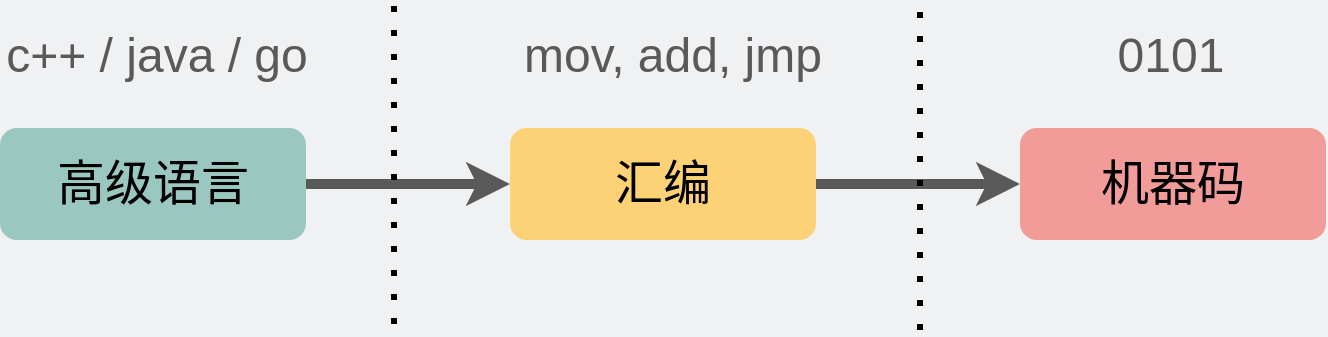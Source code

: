<mxfile version="16.6.4" type="github"><diagram id="3228e29e-7158-1315-38df-8450db1d8a1d" name="Page-1"><mxGraphModel dx="1731" dy="32" grid="0" gridSize="10" guides="1" tooltips="1" connect="1" arrows="1" fold="1" page="1" pageScale="1" pageWidth="900" pageHeight="300" background="#EFF1F3" math="0" shadow="0"><root><mxCell id="0"/><mxCell id="1" parent="0"/><mxCell id="BwsGhU0z2LOlRKF7XBy6-6" style="edgeStyle=orthogonalEdgeStyle;rounded=0;orthogonalLoop=1;jettySize=auto;html=1;exitX=1;exitY=0.5;exitDx=0;exitDy=0;strokeWidth=5;fontSize=24;strokeColor=#595959;" edge="1" parent="1" source="BwsGhU0z2LOlRKF7XBy6-3" target="BwsGhU0z2LOlRKF7XBy6-4"><mxGeometry relative="1" as="geometry"/></mxCell><mxCell id="BwsGhU0z2LOlRKF7XBy6-3" value="高级语言" style="rounded=1;whiteSpace=wrap;html=1;fillColor=#9AC7BF;strokeColor=none;fontSize=24;" vertex="1" parent="1"><mxGeometry x="119" y="1032" width="153" height="56" as="geometry"/></mxCell><mxCell id="BwsGhU0z2LOlRKF7XBy6-7" style="edgeStyle=orthogonalEdgeStyle;rounded=0;orthogonalLoop=1;jettySize=auto;html=1;exitX=1;exitY=0.5;exitDx=0;exitDy=0;entryX=0;entryY=0.5;entryDx=0;entryDy=0;strokeWidth=5;fontSize=24;strokeColor=#595959;" edge="1" parent="1" source="BwsGhU0z2LOlRKF7XBy6-4" target="BwsGhU0z2LOlRKF7XBy6-5"><mxGeometry relative="1" as="geometry"/></mxCell><mxCell id="BwsGhU0z2LOlRKF7XBy6-4" value="汇编" style="rounded=1;whiteSpace=wrap;html=1;fillColor=#FDD276;strokeColor=none;fontSize=24;" vertex="1" parent="1"><mxGeometry x="374" y="1032" width="153" height="56" as="geometry"/></mxCell><mxCell id="BwsGhU0z2LOlRKF7XBy6-5" value="机器码" style="rounded=1;whiteSpace=wrap;html=1;fillColor=#F19C99;strokeColor=none;fontSize=24;" vertex="1" parent="1"><mxGeometry x="629" y="1032" width="153" height="56" as="geometry"/></mxCell><mxCell id="BwsGhU0z2LOlRKF7XBy6-8" value="" style="endArrow=none;dashed=1;html=1;dashPattern=1 3;strokeWidth=3;rounded=0;fontSize=24;" edge="1" parent="1"><mxGeometry width="50" height="50" relative="1" as="geometry"><mxPoint x="316" y="1130" as="sourcePoint"/><mxPoint x="316" y="970" as="targetPoint"/></mxGeometry></mxCell><mxCell id="BwsGhU0z2LOlRKF7XBy6-9" value="" style="endArrow=none;dashed=1;html=1;dashPattern=1 3;strokeWidth=3;rounded=0;fontSize=24;" edge="1" parent="1"><mxGeometry width="50" height="50" relative="1" as="geometry"><mxPoint x="579" y="1133" as="sourcePoint"/><mxPoint x="579" y="973" as="targetPoint"/></mxGeometry></mxCell><mxCell id="BwsGhU0z2LOlRKF7XBy6-10" value="c++ / java / go" style="text;html=1;strokeColor=none;fillColor=none;align=center;verticalAlign=middle;whiteSpace=wrap;rounded=0;fontSize=24;fontColor=#595959;" vertex="1" parent="1"><mxGeometry x="119" y="975" width="156.5" height="42" as="geometry"/></mxCell><mxCell id="BwsGhU0z2LOlRKF7XBy6-11" value="mov, add, jmp" style="text;html=1;strokeColor=none;fillColor=none;align=center;verticalAlign=middle;whiteSpace=wrap;rounded=0;fontSize=24;fontColor=#595959;" vertex="1" parent="1"><mxGeometry x="377" y="975" width="156.5" height="42" as="geometry"/></mxCell><mxCell id="BwsGhU0z2LOlRKF7XBy6-12" value="0101" style="text;html=1;strokeColor=none;fillColor=none;align=center;verticalAlign=middle;whiteSpace=wrap;rounded=0;fontSize=24;fontColor=#595959;" vertex="1" parent="1"><mxGeometry x="625.5" y="975" width="156.5" height="42" as="geometry"/></mxCell></root></mxGraphModel></diagram></mxfile>